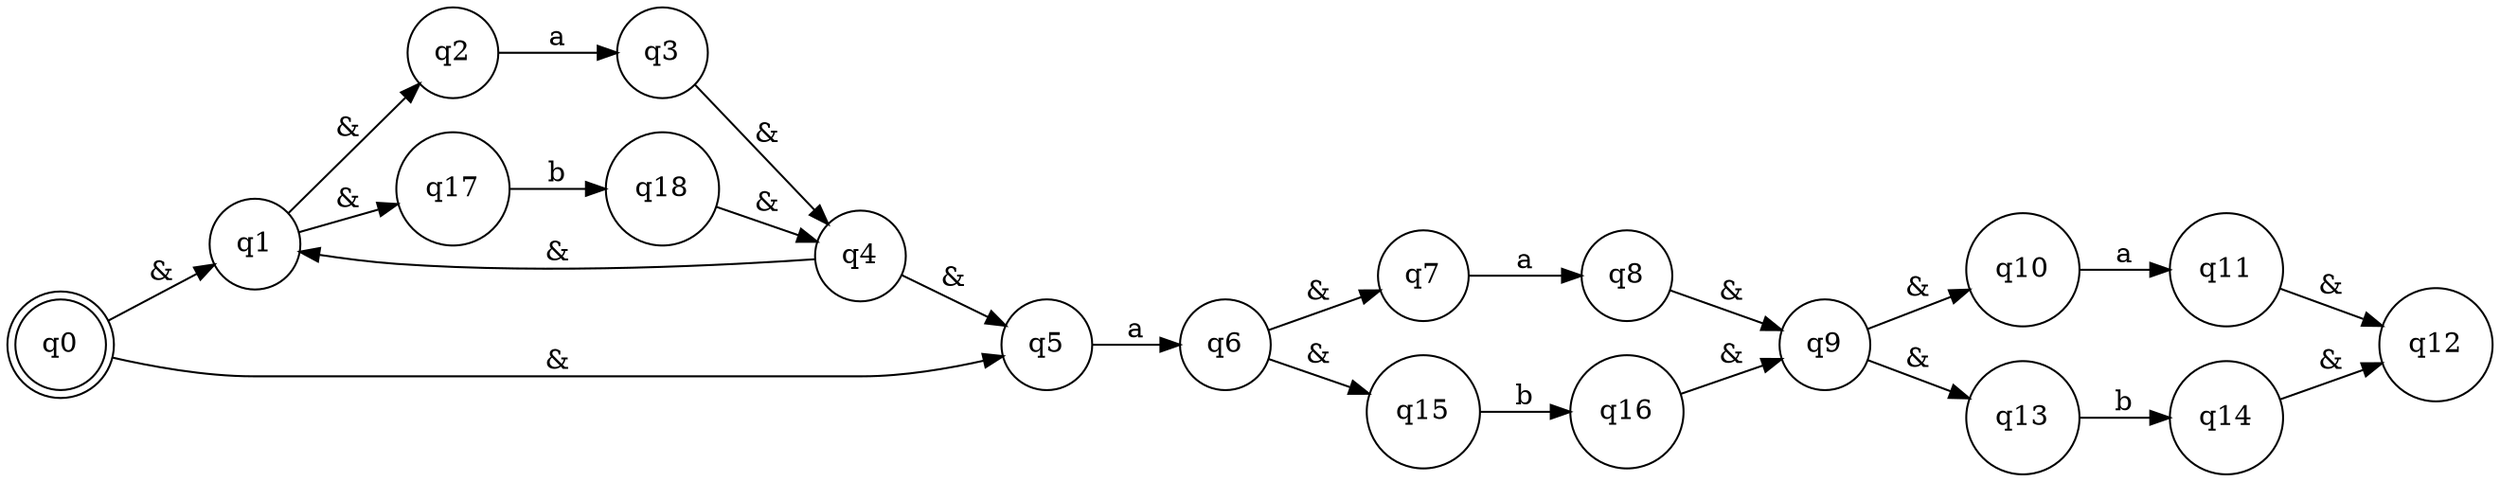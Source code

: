 digraph G {
	rankdir=LR size="20,5"
	node [shape=doublecircle]
	q0
	node [shape=circle]
	q1
	node [shape=circle]
	q2
	node [shape=circle]
	q3
	node [shape=circle]
	q4
	node [shape=circle]
	q5
	node [shape=circle]
	q6
	node [shape=circle]
	q7
	node [shape=circle]
	q8
	node [shape=circle]
	q9
	node [shape=circle]
	q10
	node [shape=circle]
	q11
	node [shape=circle]
	q12
	node [shape=circle]
	q13
	node [shape=circle]
	q14
	node [shape=circle]
	q15
	node [shape=circle]
	q16
	node [shape=circle]
	q17
	node [shape=circle]
	q18
	q0 -> q1 [label="&"]
	q0 -> q5 [label="&"]
	q1 -> q2 [label="&"]
	q1 -> q17 [label="&"]
	q2 -> q3 [label=a]
	q3 -> q4 [label="&"]
	q4 -> q1 [label="&"]
	q4 -> q5 [label="&"]
	q5 -> q6 [label=a]
	q6 -> q7 [label="&"]
	q6 -> q15 [label="&"]
	q7 -> q8 [label=a]
	q8 -> q9 [label="&"]
	q9 -> q10 [label="&"]
	q9 -> q13 [label="&"]
	q10 -> q11 [label=a]
	q11 -> q12 [label="&"]
	q13 -> q14 [label=b]
	q14 -> q12 [label="&"]
	q15 -> q16 [label=b]
	q16 -> q9 [label="&"]
	q17 -> q18 [label=b]
	q18 -> q4 [label="&"]
}
